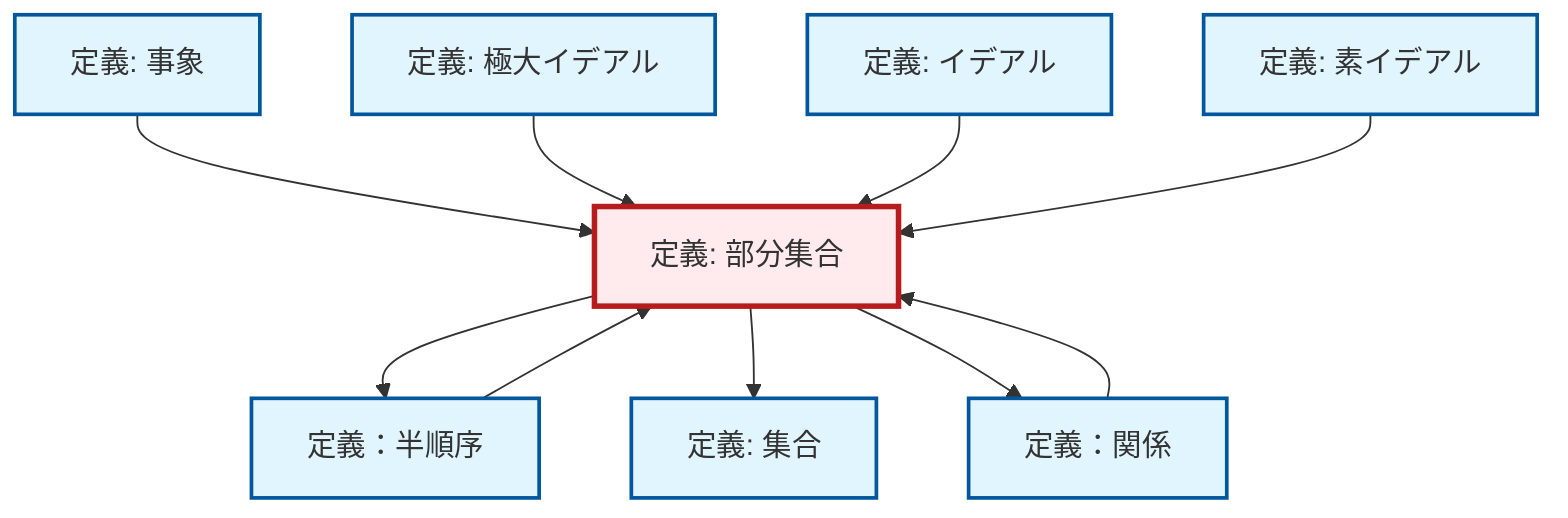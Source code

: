 graph TD
    classDef definition fill:#e1f5fe,stroke:#01579b,stroke-width:2px
    classDef theorem fill:#f3e5f5,stroke:#4a148c,stroke-width:2px
    classDef axiom fill:#fff3e0,stroke:#e65100,stroke-width:2px
    classDef example fill:#e8f5e9,stroke:#1b5e20,stroke-width:2px
    classDef current fill:#ffebee,stroke:#b71c1c,stroke-width:3px
    def-set["定義: 集合"]:::definition
    def-subset["定義: 部分集合"]:::definition
    def-relation["定義：関係"]:::definition
    def-prime-ideal["定義: 素イデアル"]:::definition
    def-ideal["定義: イデアル"]:::definition
    def-event["定義: 事象"]:::definition
    def-maximal-ideal["定義: 極大イデアル"]:::definition
    def-partial-order["定義：半順序"]:::definition
    def-event --> def-subset
    def-maximal-ideal --> def-subset
    def-subset --> def-partial-order
    def-subset --> def-set
    def-partial-order --> def-subset
    def-ideal --> def-subset
    def-subset --> def-relation
    def-relation --> def-subset
    def-prime-ideal --> def-subset
    class def-subset current
